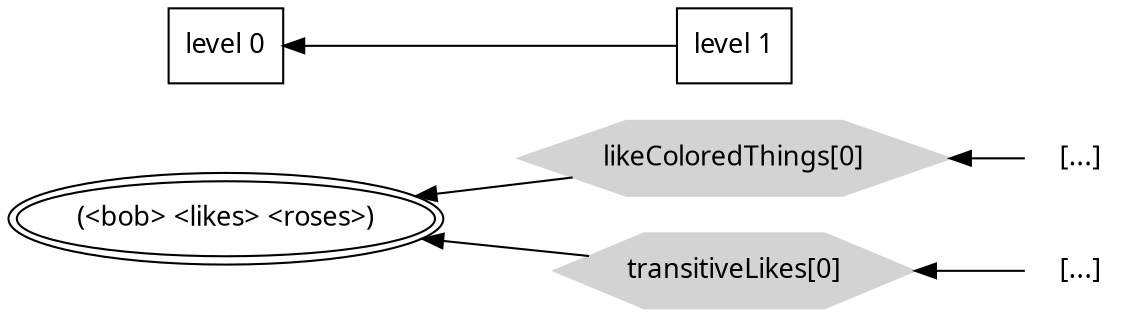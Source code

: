 digraph {
 rankdir=RL
node [fontname="Ubuntu Mono", fontsize=13]
edge[constraint=false]
"0x1d0ba80"[label="(\<bob\> \<likes\> \<roses\>)", peripheries=2];
"0x1d0c5e0"[style=filled, color=lightgrey, shape=polygon, sides=6, label="likeColoredThings[0]"];
"0x1d0c5e0_placeholder"[label="[...]", shape=none];
"0x1d0c5e0_placeholder" -> "0x1d0c5e0" [constraint=true];
"0x1d0cbc0"[style=filled, color=lightgrey, shape=polygon, sides=6, label="transitiveLikes[0]"];
"0x1d0cbc0_placeholder"[label="[...]", shape=none];
"0x1d0cbc0_placeholder" -> "0x1d0cbc0" [constraint=true];
"0x1d0c5e0" -> "0x1d0ba80";
"0x1d0cbc0" -> "0x1d0ba80";

rank0[shape=box] [label="level 0"];
rank1[shape=box] [label="level 1"];
rank1 -> rank0[constraint=true];
{ rank=same; rank0 ; "0x1d0ba80";}{ rank=same; rank1 ; "0x1d0c5e0" ; "0x1d0cbc0";}
}
